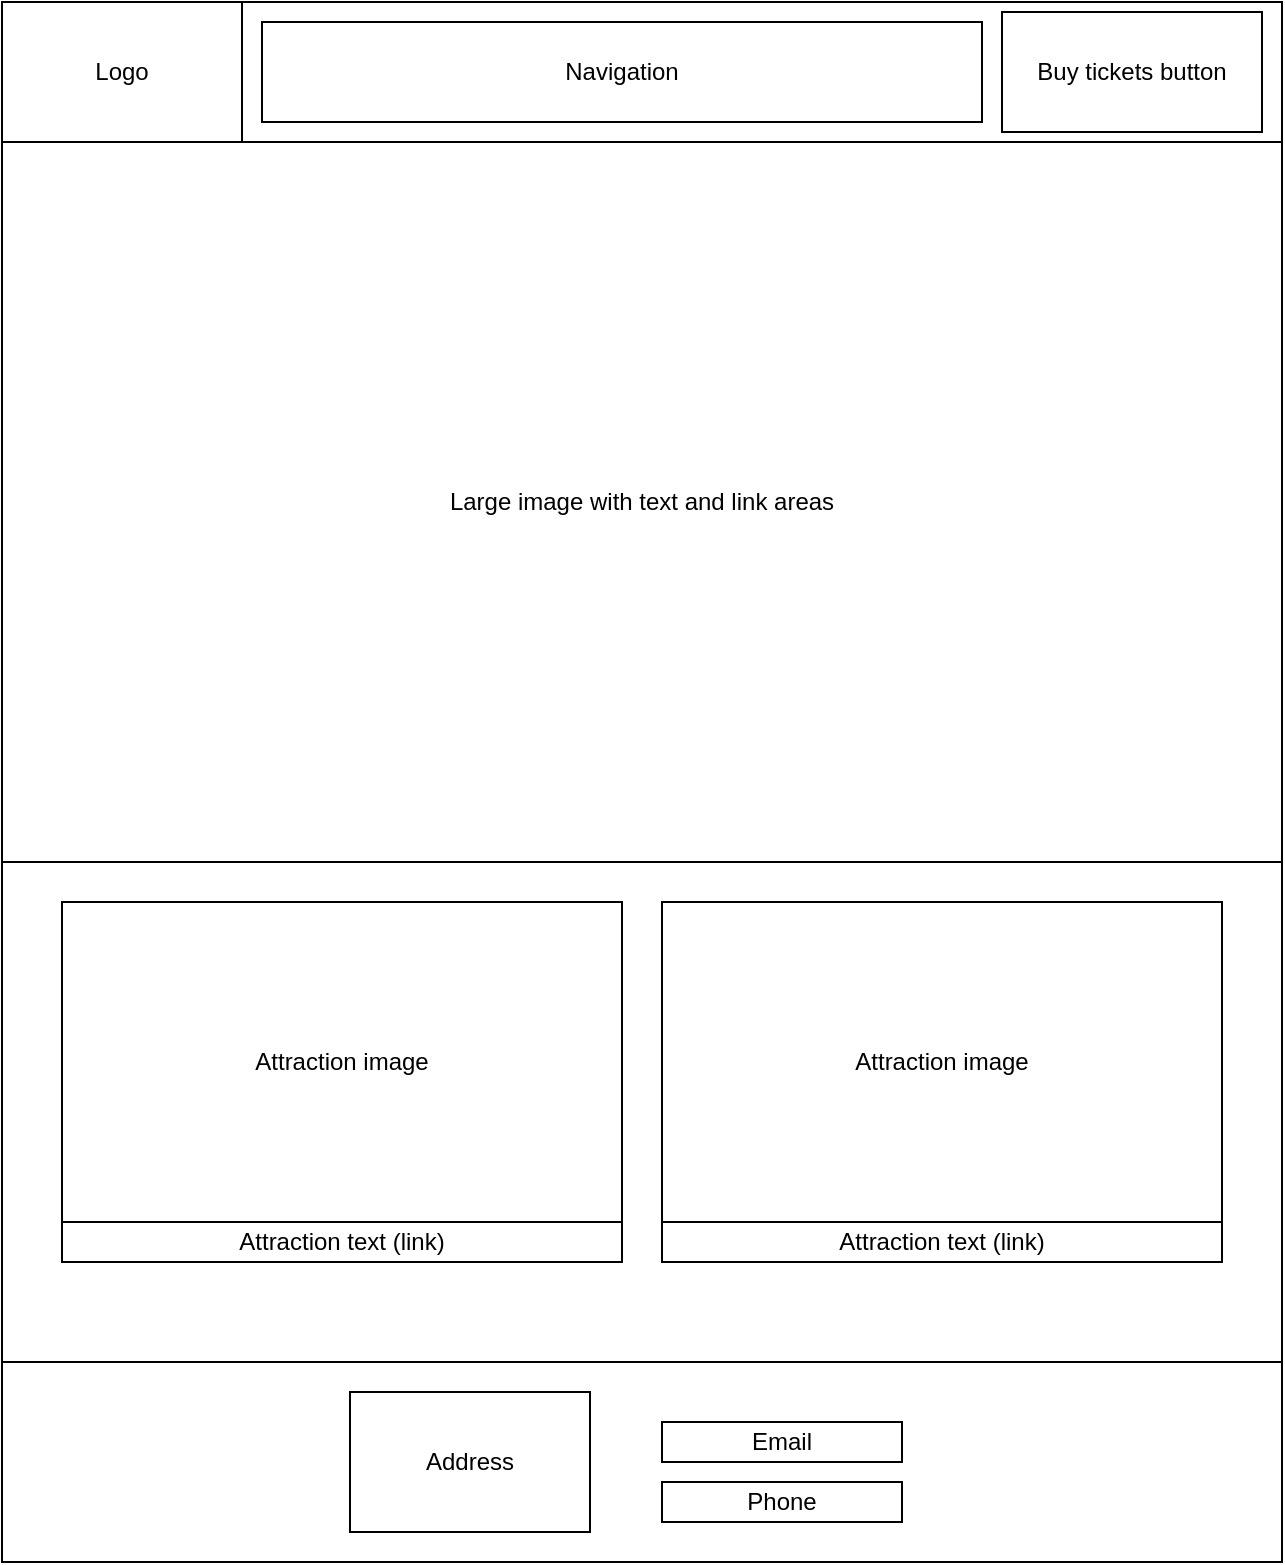 <mxfile version="13.10.0" type="github"><diagram id="9Hw6Vr-7h3pMYh5VBa0q" name="Page-1"><mxGraphModel dx="1086" dy="1118" grid="1" gridSize="10" guides="1" tooltips="1" connect="1" arrows="1" fold="1" page="1" pageScale="1" pageWidth="827" pageHeight="1169" math="0" shadow="0"><root><mxCell id="0"/><mxCell id="1" parent="0"/><mxCell id="3FMGTcq-xvpvnl0HWLI_-1" value="" style="rounded=0;whiteSpace=wrap;html=1;" parent="1" vertex="1"><mxGeometry x="120" y="40" width="640" height="70" as="geometry"/></mxCell><mxCell id="IbGQemOW2Y28JKWkVA5o-1" value="Logo" style="rounded=0;whiteSpace=wrap;html=1;" vertex="1" parent="1"><mxGeometry x="120" y="40" width="120" height="70" as="geometry"/></mxCell><mxCell id="IbGQemOW2Y28JKWkVA5o-2" value="Navigation" style="rounded=0;whiteSpace=wrap;html=1;" vertex="1" parent="1"><mxGeometry x="250" y="50" width="360" height="50" as="geometry"/></mxCell><mxCell id="IbGQemOW2Y28JKWkVA5o-3" value="Large image with text and link areas" style="rounded=0;whiteSpace=wrap;html=1;" vertex="1" parent="1"><mxGeometry x="120" y="110" width="640" height="360" as="geometry"/></mxCell><mxCell id="IbGQemOW2Y28JKWkVA5o-4" value="" style="rounded=0;whiteSpace=wrap;html=1;" vertex="1" parent="1"><mxGeometry x="120" y="470" width="640" height="300" as="geometry"/></mxCell><mxCell id="IbGQemOW2Y28JKWkVA5o-5" value="" style="rounded=0;whiteSpace=wrap;html=1;" vertex="1" parent="1"><mxGeometry x="120" y="720" width="640" height="100" as="geometry"/></mxCell><mxCell id="IbGQemOW2Y28JKWkVA5o-6" value="Buy tickets button" style="rounded=0;whiteSpace=wrap;html=1;" vertex="1" parent="1"><mxGeometry x="620" y="45" width="130" height="60" as="geometry"/></mxCell><mxCell id="IbGQemOW2Y28JKWkVA5o-11" value="Attraction image" style="rounded=0;whiteSpace=wrap;html=1;" vertex="1" parent="1"><mxGeometry x="150" y="490" width="280" height="160" as="geometry"/></mxCell><mxCell id="IbGQemOW2Y28JKWkVA5o-13" value="Attraction text (link)" style="rounded=0;whiteSpace=wrap;html=1;" vertex="1" parent="1"><mxGeometry x="150" y="650" width="280" height="20" as="geometry"/></mxCell><mxCell id="IbGQemOW2Y28JKWkVA5o-22" value="Attraction image" style="rounded=0;whiteSpace=wrap;html=1;" vertex="1" parent="1"><mxGeometry x="450" y="490" width="280" height="160" as="geometry"/></mxCell><mxCell id="IbGQemOW2Y28JKWkVA5o-23" value="Attraction text (link)" style="rounded=0;whiteSpace=wrap;html=1;" vertex="1" parent="1"><mxGeometry x="450" y="650" width="280" height="20" as="geometry"/></mxCell><mxCell id="IbGQemOW2Y28JKWkVA5o-24" value="Address" style="rounded=0;whiteSpace=wrap;html=1;" vertex="1" parent="1"><mxGeometry x="294" y="735" width="120" height="70" as="geometry"/></mxCell><mxCell id="IbGQemOW2Y28JKWkVA5o-25" value="Email" style="rounded=0;whiteSpace=wrap;html=1;" vertex="1" parent="1"><mxGeometry x="450" y="750" width="120" height="20" as="geometry"/></mxCell><mxCell id="IbGQemOW2Y28JKWkVA5o-26" value="Phone" style="rounded=0;whiteSpace=wrap;html=1;" vertex="1" parent="1"><mxGeometry x="450" y="780" width="120" height="20" as="geometry"/></mxCell></root></mxGraphModel></diagram></mxfile>